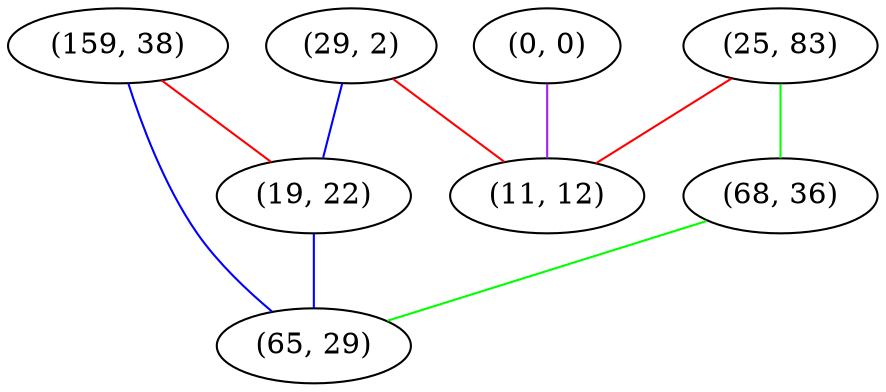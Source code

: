 graph "" {
"(159, 38)";
"(25, 83)";
"(68, 36)";
"(0, 0)";
"(29, 2)";
"(19, 22)";
"(65, 29)";
"(11, 12)";
"(159, 38)" -- "(65, 29)"  [color=blue, key=0, weight=3];
"(159, 38)" -- "(19, 22)"  [color=red, key=0, weight=1];
"(25, 83)" -- "(68, 36)"  [color=green, key=0, weight=2];
"(25, 83)" -- "(11, 12)"  [color=red, key=0, weight=1];
"(68, 36)" -- "(65, 29)"  [color=green, key=0, weight=2];
"(0, 0)" -- "(11, 12)"  [color=purple, key=0, weight=4];
"(29, 2)" -- "(11, 12)"  [color=red, key=0, weight=1];
"(29, 2)" -- "(19, 22)"  [color=blue, key=0, weight=3];
"(19, 22)" -- "(65, 29)"  [color=blue, key=0, weight=3];
}
